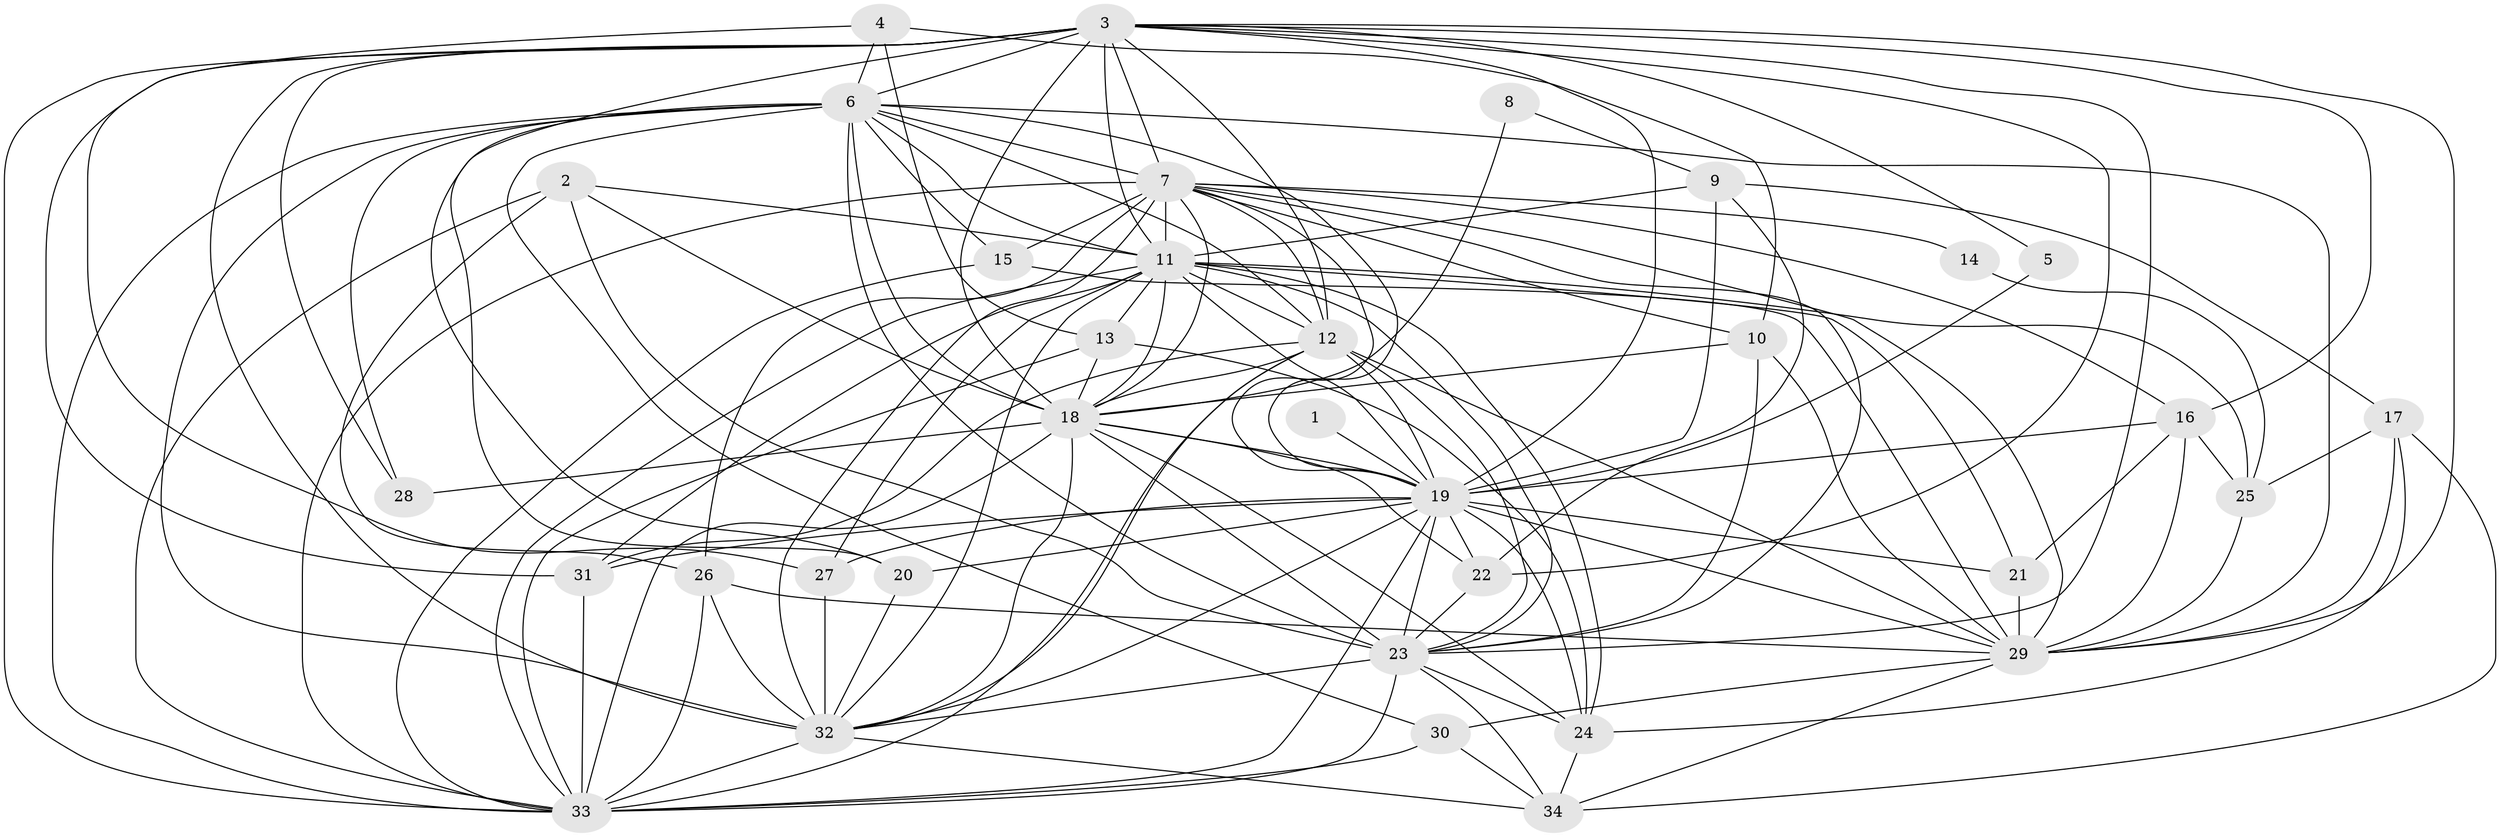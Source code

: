 // original degree distribution, {13: 0.009009009009009009, 21: 0.009009009009009009, 23: 0.04504504504504504, 20: 0.009009009009009009, 27: 0.009009009009009009, 18: 0.009009009009009009, 6: 0.018018018018018018, 3: 0.16216216216216217, 7: 0.009009009009009009, 2: 0.5855855855855856, 4: 0.06306306306306306, 14: 0.009009009009009009, 5: 0.06306306306306306}
// Generated by graph-tools (version 1.1) at 2025/36/03/04/25 23:36:23]
// undirected, 34 vertices, 132 edges
graph export_dot {
  node [color=gray90,style=filled];
  1;
  2;
  3;
  4;
  5;
  6;
  7;
  8;
  9;
  10;
  11;
  12;
  13;
  14;
  15;
  16;
  17;
  18;
  19;
  20;
  21;
  22;
  23;
  24;
  25;
  26;
  27;
  28;
  29;
  30;
  31;
  32;
  33;
  34;
  1 -- 19 [weight=1.0];
  2 -- 11 [weight=1.0];
  2 -- 18 [weight=1.0];
  2 -- 23 [weight=1.0];
  2 -- 26 [weight=1.0];
  2 -- 33 [weight=1.0];
  3 -- 5 [weight=1.0];
  3 -- 6 [weight=2.0];
  3 -- 7 [weight=2.0];
  3 -- 11 [weight=2.0];
  3 -- 12 [weight=1.0];
  3 -- 16 [weight=1.0];
  3 -- 18 [weight=2.0];
  3 -- 19 [weight=1.0];
  3 -- 20 [weight=1.0];
  3 -- 22 [weight=1.0];
  3 -- 23 [weight=1.0];
  3 -- 28 [weight=2.0];
  3 -- 29 [weight=1.0];
  3 -- 31 [weight=1.0];
  3 -- 32 [weight=1.0];
  3 -- 33 [weight=1.0];
  4 -- 6 [weight=1.0];
  4 -- 10 [weight=1.0];
  4 -- 13 [weight=1.0];
  4 -- 27 [weight=1.0];
  5 -- 19 [weight=1.0];
  6 -- 7 [weight=3.0];
  6 -- 11 [weight=2.0];
  6 -- 12 [weight=1.0];
  6 -- 15 [weight=1.0];
  6 -- 18 [weight=1.0];
  6 -- 19 [weight=1.0];
  6 -- 20 [weight=1.0];
  6 -- 23 [weight=2.0];
  6 -- 28 [weight=1.0];
  6 -- 29 [weight=2.0];
  6 -- 30 [weight=1.0];
  6 -- 32 [weight=2.0];
  6 -- 33 [weight=2.0];
  7 -- 10 [weight=1.0];
  7 -- 11 [weight=2.0];
  7 -- 12 [weight=2.0];
  7 -- 14 [weight=1.0];
  7 -- 15 [weight=1.0];
  7 -- 16 [weight=1.0];
  7 -- 18 [weight=2.0];
  7 -- 19 [weight=1.0];
  7 -- 23 [weight=1.0];
  7 -- 26 [weight=1.0];
  7 -- 29 [weight=1.0];
  7 -- 32 [weight=3.0];
  7 -- 33 [weight=1.0];
  8 -- 9 [weight=1.0];
  8 -- 18 [weight=1.0];
  9 -- 11 [weight=1.0];
  9 -- 17 [weight=1.0];
  9 -- 19 [weight=1.0];
  9 -- 22 [weight=1.0];
  10 -- 18 [weight=2.0];
  10 -- 23 [weight=2.0];
  10 -- 29 [weight=1.0];
  11 -- 12 [weight=1.0];
  11 -- 13 [weight=1.0];
  11 -- 18 [weight=3.0];
  11 -- 19 [weight=2.0];
  11 -- 21 [weight=1.0];
  11 -- 23 [weight=2.0];
  11 -- 24 [weight=1.0];
  11 -- 25 [weight=1.0];
  11 -- 27 [weight=1.0];
  11 -- 31 [weight=1.0];
  11 -- 32 [weight=1.0];
  11 -- 33 [weight=2.0];
  12 -- 18 [weight=1.0];
  12 -- 19 [weight=2.0];
  12 -- 23 [weight=2.0];
  12 -- 29 [weight=1.0];
  12 -- 31 [weight=1.0];
  12 -- 32 [weight=1.0];
  12 -- 33 [weight=1.0];
  13 -- 18 [weight=1.0];
  13 -- 24 [weight=1.0];
  13 -- 33 [weight=1.0];
  14 -- 25 [weight=1.0];
  15 -- 29 [weight=1.0];
  15 -- 33 [weight=1.0];
  16 -- 19 [weight=1.0];
  16 -- 21 [weight=1.0];
  16 -- 25 [weight=1.0];
  16 -- 29 [weight=1.0];
  17 -- 24 [weight=1.0];
  17 -- 25 [weight=1.0];
  17 -- 29 [weight=1.0];
  17 -- 34 [weight=1.0];
  18 -- 19 [weight=1.0];
  18 -- 22 [weight=1.0];
  18 -- 23 [weight=2.0];
  18 -- 24 [weight=1.0];
  18 -- 28 [weight=1.0];
  18 -- 32 [weight=1.0];
  18 -- 33 [weight=1.0];
  19 -- 20 [weight=1.0];
  19 -- 21 [weight=1.0];
  19 -- 22 [weight=1.0];
  19 -- 23 [weight=3.0];
  19 -- 24 [weight=2.0];
  19 -- 27 [weight=1.0];
  19 -- 29 [weight=1.0];
  19 -- 31 [weight=1.0];
  19 -- 32 [weight=1.0];
  19 -- 33 [weight=2.0];
  20 -- 32 [weight=1.0];
  21 -- 29 [weight=1.0];
  22 -- 23 [weight=1.0];
  23 -- 24 [weight=1.0];
  23 -- 32 [weight=3.0];
  23 -- 33 [weight=1.0];
  23 -- 34 [weight=1.0];
  24 -- 34 [weight=1.0];
  25 -- 29 [weight=1.0];
  26 -- 29 [weight=1.0];
  26 -- 32 [weight=1.0];
  26 -- 33 [weight=1.0];
  27 -- 32 [weight=1.0];
  29 -- 30 [weight=1.0];
  29 -- 34 [weight=1.0];
  30 -- 33 [weight=2.0];
  30 -- 34 [weight=1.0];
  31 -- 33 [weight=1.0];
  32 -- 33 [weight=2.0];
  32 -- 34 [weight=1.0];
}
